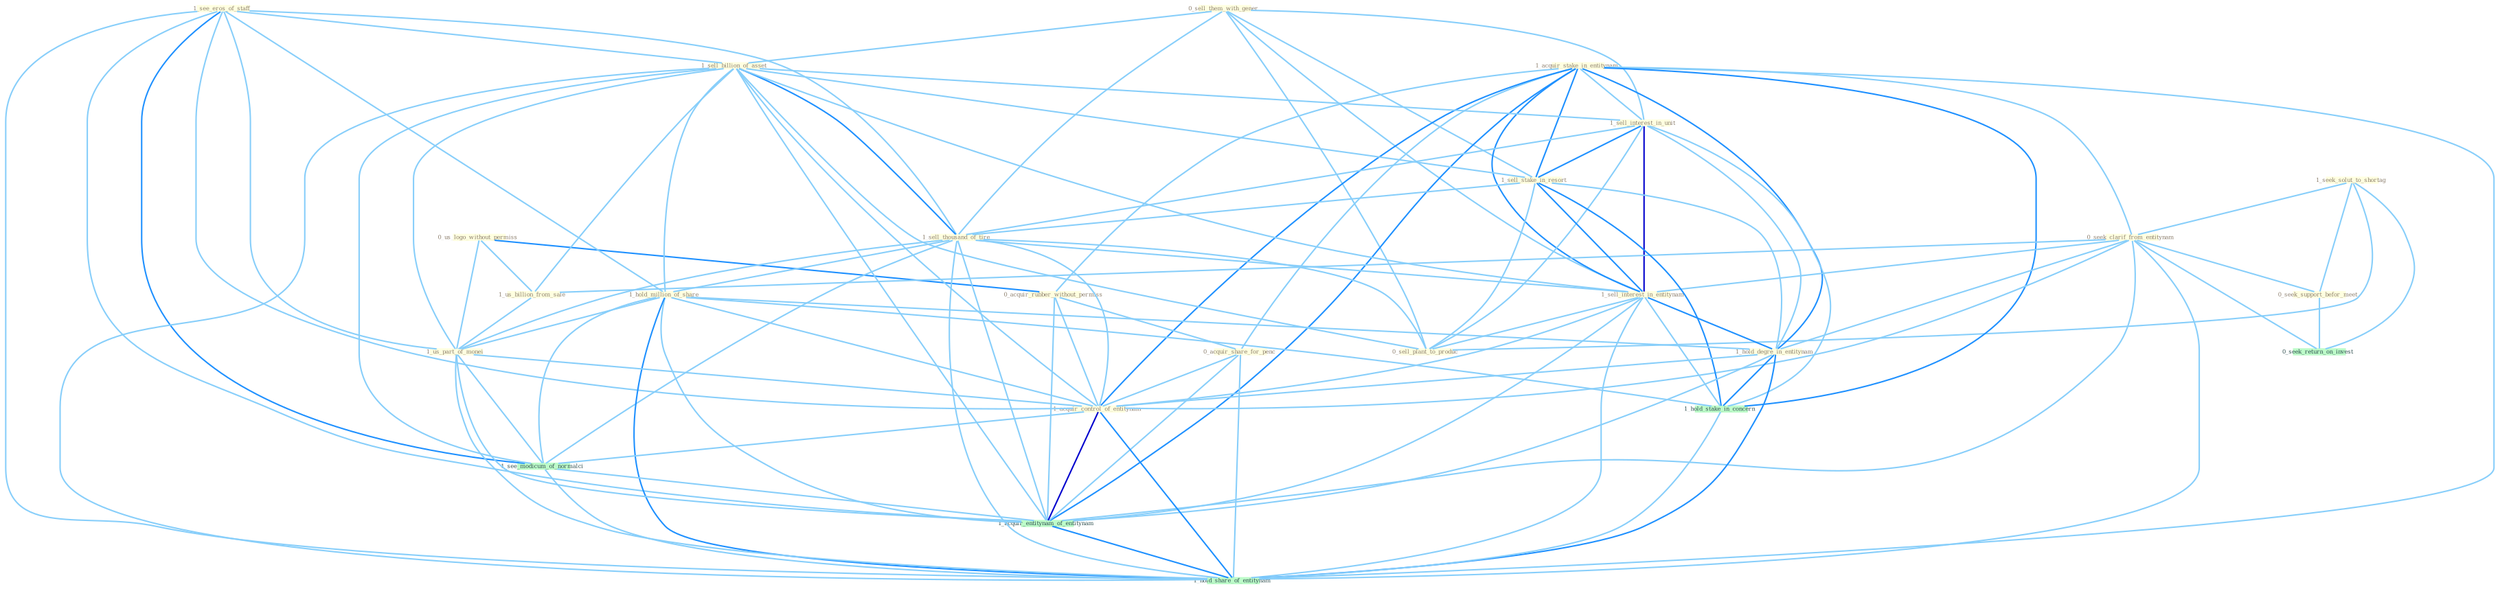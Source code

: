 Graph G{ 
    node
    [shape=polygon,style=filled,width=.5,height=.06,color="#BDFCC9",fixedsize=true,fontsize=4,
    fontcolor="#2f4f4f"];
    {node
    [color="#ffffe0", fontcolor="#8b7d6b"] "0_sell_them_with_gener " "1_seek_solut_to_shortag " "0_us_logo_without_permiss " "1_see_eros_of_staff " "1_acquir_stake_in_entitynam " "1_sell_billion_of_asset " "1_sell_interest_in_unit " "0_acquir_rubber_without_permiss " "0_seek_clarif_from_entitynam " "1_sell_stake_in_resort " "0_seek_support_befor_meet " "1_sell_thousand_of_tire " "1_us_billion_from_sale " "1_hold_million_of_share " "0_acquir_share_for_penc " "1_us_part_of_monei " "1_sell_interest_in_entitynam " "1_hold_degre_in_entitynam " "1_acquir_control_of_entitynam " "0_sell_plant_to_produc "}
{node [color="#fff0f5", fontcolor="#b22222"]}
edge [color="#B0E2FF"];

	"0_sell_them_with_gener " -- "1_sell_billion_of_asset " [w="1", color="#87cefa" ];
	"0_sell_them_with_gener " -- "1_sell_interest_in_unit " [w="1", color="#87cefa" ];
	"0_sell_them_with_gener " -- "1_sell_stake_in_resort " [w="1", color="#87cefa" ];
	"0_sell_them_with_gener " -- "1_sell_thousand_of_tire " [w="1", color="#87cefa" ];
	"0_sell_them_with_gener " -- "1_sell_interest_in_entitynam " [w="1", color="#87cefa" ];
	"0_sell_them_with_gener " -- "0_sell_plant_to_produc " [w="1", color="#87cefa" ];
	"1_seek_solut_to_shortag " -- "0_seek_clarif_from_entitynam " [w="1", color="#87cefa" ];
	"1_seek_solut_to_shortag " -- "0_seek_support_befor_meet " [w="1", color="#87cefa" ];
	"1_seek_solut_to_shortag " -- "0_sell_plant_to_produc " [w="1", color="#87cefa" ];
	"1_seek_solut_to_shortag " -- "0_seek_return_on_invest " [w="1", color="#87cefa" ];
	"0_us_logo_without_permiss " -- "0_acquir_rubber_without_permiss " [w="2", color="#1e90ff" , len=0.8];
	"0_us_logo_without_permiss " -- "1_us_billion_from_sale " [w="1", color="#87cefa" ];
	"0_us_logo_without_permiss " -- "1_us_part_of_monei " [w="1", color="#87cefa" ];
	"1_see_eros_of_staff " -- "1_sell_billion_of_asset " [w="1", color="#87cefa" ];
	"1_see_eros_of_staff " -- "1_sell_thousand_of_tire " [w="1", color="#87cefa" ];
	"1_see_eros_of_staff " -- "1_hold_million_of_share " [w="1", color="#87cefa" ];
	"1_see_eros_of_staff " -- "1_us_part_of_monei " [w="1", color="#87cefa" ];
	"1_see_eros_of_staff " -- "1_acquir_control_of_entitynam " [w="1", color="#87cefa" ];
	"1_see_eros_of_staff " -- "1_see_modicum_of_normalci " [w="2", color="#1e90ff" , len=0.8];
	"1_see_eros_of_staff " -- "1_acquir_entitynam_of_entitynam " [w="1", color="#87cefa" ];
	"1_see_eros_of_staff " -- "1_hold_share_of_entitynam " [w="1", color="#87cefa" ];
	"1_acquir_stake_in_entitynam " -- "1_sell_interest_in_unit " [w="1", color="#87cefa" ];
	"1_acquir_stake_in_entitynam " -- "0_acquir_rubber_without_permiss " [w="1", color="#87cefa" ];
	"1_acquir_stake_in_entitynam " -- "0_seek_clarif_from_entitynam " [w="1", color="#87cefa" ];
	"1_acquir_stake_in_entitynam " -- "1_sell_stake_in_resort " [w="2", color="#1e90ff" , len=0.8];
	"1_acquir_stake_in_entitynam " -- "0_acquir_share_for_penc " [w="1", color="#87cefa" ];
	"1_acquir_stake_in_entitynam " -- "1_sell_interest_in_entitynam " [w="2", color="#1e90ff" , len=0.8];
	"1_acquir_stake_in_entitynam " -- "1_hold_degre_in_entitynam " [w="2", color="#1e90ff" , len=0.8];
	"1_acquir_stake_in_entitynam " -- "1_acquir_control_of_entitynam " [w="2", color="#1e90ff" , len=0.8];
	"1_acquir_stake_in_entitynam " -- "1_hold_stake_in_concern " [w="2", color="#1e90ff" , len=0.8];
	"1_acquir_stake_in_entitynam " -- "1_acquir_entitynam_of_entitynam " [w="2", color="#1e90ff" , len=0.8];
	"1_acquir_stake_in_entitynam " -- "1_hold_share_of_entitynam " [w="1", color="#87cefa" ];
	"1_sell_billion_of_asset " -- "1_sell_interest_in_unit " [w="1", color="#87cefa" ];
	"1_sell_billion_of_asset " -- "1_sell_stake_in_resort " [w="1", color="#87cefa" ];
	"1_sell_billion_of_asset " -- "1_sell_thousand_of_tire " [w="2", color="#1e90ff" , len=0.8];
	"1_sell_billion_of_asset " -- "1_us_billion_from_sale " [w="1", color="#87cefa" ];
	"1_sell_billion_of_asset " -- "1_hold_million_of_share " [w="1", color="#87cefa" ];
	"1_sell_billion_of_asset " -- "1_us_part_of_monei " [w="1", color="#87cefa" ];
	"1_sell_billion_of_asset " -- "1_sell_interest_in_entitynam " [w="1", color="#87cefa" ];
	"1_sell_billion_of_asset " -- "1_acquir_control_of_entitynam " [w="1", color="#87cefa" ];
	"1_sell_billion_of_asset " -- "0_sell_plant_to_produc " [w="1", color="#87cefa" ];
	"1_sell_billion_of_asset " -- "1_see_modicum_of_normalci " [w="1", color="#87cefa" ];
	"1_sell_billion_of_asset " -- "1_acquir_entitynam_of_entitynam " [w="1", color="#87cefa" ];
	"1_sell_billion_of_asset " -- "1_hold_share_of_entitynam " [w="1", color="#87cefa" ];
	"1_sell_interest_in_unit " -- "1_sell_stake_in_resort " [w="2", color="#1e90ff" , len=0.8];
	"1_sell_interest_in_unit " -- "1_sell_thousand_of_tire " [w="1", color="#87cefa" ];
	"1_sell_interest_in_unit " -- "1_sell_interest_in_entitynam " [w="3", color="#0000cd" , len=0.6];
	"1_sell_interest_in_unit " -- "1_hold_degre_in_entitynam " [w="1", color="#87cefa" ];
	"1_sell_interest_in_unit " -- "0_sell_plant_to_produc " [w="1", color="#87cefa" ];
	"1_sell_interest_in_unit " -- "1_hold_stake_in_concern " [w="1", color="#87cefa" ];
	"0_acquir_rubber_without_permiss " -- "0_acquir_share_for_penc " [w="1", color="#87cefa" ];
	"0_acquir_rubber_without_permiss " -- "1_acquir_control_of_entitynam " [w="1", color="#87cefa" ];
	"0_acquir_rubber_without_permiss " -- "1_acquir_entitynam_of_entitynam " [w="1", color="#87cefa" ];
	"0_seek_clarif_from_entitynam " -- "0_seek_support_befor_meet " [w="1", color="#87cefa" ];
	"0_seek_clarif_from_entitynam " -- "1_us_billion_from_sale " [w="1", color="#87cefa" ];
	"0_seek_clarif_from_entitynam " -- "1_sell_interest_in_entitynam " [w="1", color="#87cefa" ];
	"0_seek_clarif_from_entitynam " -- "1_hold_degre_in_entitynam " [w="1", color="#87cefa" ];
	"0_seek_clarif_from_entitynam " -- "1_acquir_control_of_entitynam " [w="1", color="#87cefa" ];
	"0_seek_clarif_from_entitynam " -- "0_seek_return_on_invest " [w="1", color="#87cefa" ];
	"0_seek_clarif_from_entitynam " -- "1_acquir_entitynam_of_entitynam " [w="1", color="#87cefa" ];
	"0_seek_clarif_from_entitynam " -- "1_hold_share_of_entitynam " [w="1", color="#87cefa" ];
	"1_sell_stake_in_resort " -- "1_sell_thousand_of_tire " [w="1", color="#87cefa" ];
	"1_sell_stake_in_resort " -- "1_sell_interest_in_entitynam " [w="2", color="#1e90ff" , len=0.8];
	"1_sell_stake_in_resort " -- "1_hold_degre_in_entitynam " [w="1", color="#87cefa" ];
	"1_sell_stake_in_resort " -- "0_sell_plant_to_produc " [w="1", color="#87cefa" ];
	"1_sell_stake_in_resort " -- "1_hold_stake_in_concern " [w="2", color="#1e90ff" , len=0.8];
	"0_seek_support_befor_meet " -- "0_seek_return_on_invest " [w="1", color="#87cefa" ];
	"1_sell_thousand_of_tire " -- "1_hold_million_of_share " [w="1", color="#87cefa" ];
	"1_sell_thousand_of_tire " -- "1_us_part_of_monei " [w="1", color="#87cefa" ];
	"1_sell_thousand_of_tire " -- "1_sell_interest_in_entitynam " [w="1", color="#87cefa" ];
	"1_sell_thousand_of_tire " -- "1_acquir_control_of_entitynam " [w="1", color="#87cefa" ];
	"1_sell_thousand_of_tire " -- "0_sell_plant_to_produc " [w="1", color="#87cefa" ];
	"1_sell_thousand_of_tire " -- "1_see_modicum_of_normalci " [w="1", color="#87cefa" ];
	"1_sell_thousand_of_tire " -- "1_acquir_entitynam_of_entitynam " [w="1", color="#87cefa" ];
	"1_sell_thousand_of_tire " -- "1_hold_share_of_entitynam " [w="1", color="#87cefa" ];
	"1_us_billion_from_sale " -- "1_us_part_of_monei " [w="1", color="#87cefa" ];
	"1_hold_million_of_share " -- "1_us_part_of_monei " [w="1", color="#87cefa" ];
	"1_hold_million_of_share " -- "1_hold_degre_in_entitynam " [w="1", color="#87cefa" ];
	"1_hold_million_of_share " -- "1_acquir_control_of_entitynam " [w="1", color="#87cefa" ];
	"1_hold_million_of_share " -- "1_hold_stake_in_concern " [w="1", color="#87cefa" ];
	"1_hold_million_of_share " -- "1_see_modicum_of_normalci " [w="1", color="#87cefa" ];
	"1_hold_million_of_share " -- "1_acquir_entitynam_of_entitynam " [w="1", color="#87cefa" ];
	"1_hold_million_of_share " -- "1_hold_share_of_entitynam " [w="2", color="#1e90ff" , len=0.8];
	"0_acquir_share_for_penc " -- "1_acquir_control_of_entitynam " [w="1", color="#87cefa" ];
	"0_acquir_share_for_penc " -- "1_acquir_entitynam_of_entitynam " [w="1", color="#87cefa" ];
	"0_acquir_share_for_penc " -- "1_hold_share_of_entitynam " [w="1", color="#87cefa" ];
	"1_us_part_of_monei " -- "1_acquir_control_of_entitynam " [w="1", color="#87cefa" ];
	"1_us_part_of_monei " -- "1_see_modicum_of_normalci " [w="1", color="#87cefa" ];
	"1_us_part_of_monei " -- "1_acquir_entitynam_of_entitynam " [w="1", color="#87cefa" ];
	"1_us_part_of_monei " -- "1_hold_share_of_entitynam " [w="1", color="#87cefa" ];
	"1_sell_interest_in_entitynam " -- "1_hold_degre_in_entitynam " [w="2", color="#1e90ff" , len=0.8];
	"1_sell_interest_in_entitynam " -- "1_acquir_control_of_entitynam " [w="1", color="#87cefa" ];
	"1_sell_interest_in_entitynam " -- "0_sell_plant_to_produc " [w="1", color="#87cefa" ];
	"1_sell_interest_in_entitynam " -- "1_hold_stake_in_concern " [w="1", color="#87cefa" ];
	"1_sell_interest_in_entitynam " -- "1_acquir_entitynam_of_entitynam " [w="1", color="#87cefa" ];
	"1_sell_interest_in_entitynam " -- "1_hold_share_of_entitynam " [w="1", color="#87cefa" ];
	"1_hold_degre_in_entitynam " -- "1_acquir_control_of_entitynam " [w="1", color="#87cefa" ];
	"1_hold_degre_in_entitynam " -- "1_hold_stake_in_concern " [w="2", color="#1e90ff" , len=0.8];
	"1_hold_degre_in_entitynam " -- "1_acquir_entitynam_of_entitynam " [w="1", color="#87cefa" ];
	"1_hold_degre_in_entitynam " -- "1_hold_share_of_entitynam " [w="2", color="#1e90ff" , len=0.8];
	"1_acquir_control_of_entitynam " -- "1_see_modicum_of_normalci " [w="1", color="#87cefa" ];
	"1_acquir_control_of_entitynam " -- "1_acquir_entitynam_of_entitynam " [w="3", color="#0000cd" , len=0.6];
	"1_acquir_control_of_entitynam " -- "1_hold_share_of_entitynam " [w="2", color="#1e90ff" , len=0.8];
	"1_hold_stake_in_concern " -- "1_hold_share_of_entitynam " [w="1", color="#87cefa" ];
	"1_see_modicum_of_normalci " -- "1_acquir_entitynam_of_entitynam " [w="1", color="#87cefa" ];
	"1_see_modicum_of_normalci " -- "1_hold_share_of_entitynam " [w="1", color="#87cefa" ];
	"1_acquir_entitynam_of_entitynam " -- "1_hold_share_of_entitynam " [w="2", color="#1e90ff" , len=0.8];
}